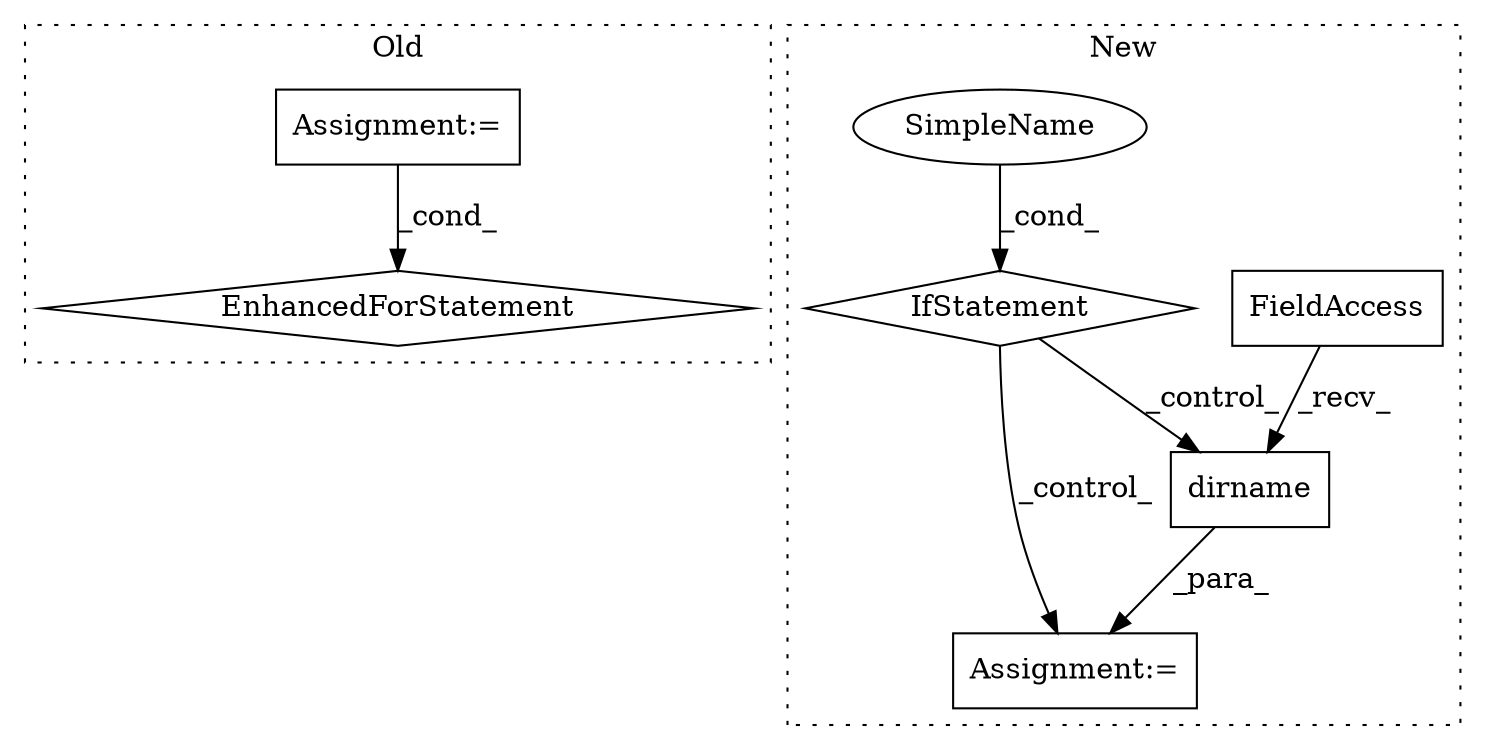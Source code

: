 digraph G {
subgraph cluster0 {
1 [label="EnhancedForStatement" a="70" s="8041,8143" l="67,2" shape="diamond"];
4 [label="Assignment:=" a="7" s="8041,8143" l="67,2" shape="box"];
label = "Old";
style="dotted";
}
subgraph cluster1 {
2 [label="dirname" a="32" s="7350,7369" l="8,1" shape="box"];
3 [label="FieldAccess" a="22" s="7342" l="7" shape="box"];
5 [label="Assignment:=" a="7" s="7327" l="1" shape="box"];
6 [label="SimpleName" a="42" s="" l="" shape="ellipse"];
7 [label="IfStatement" a="25" s="7221,7251" l="4,2" shape="diamond"];
label = "New";
style="dotted";
}
2 -> 5 [label="_para_"];
3 -> 2 [label="_recv_"];
4 -> 1 [label="_cond_"];
6 -> 7 [label="_cond_"];
7 -> 5 [label="_control_"];
7 -> 2 [label="_control_"];
}